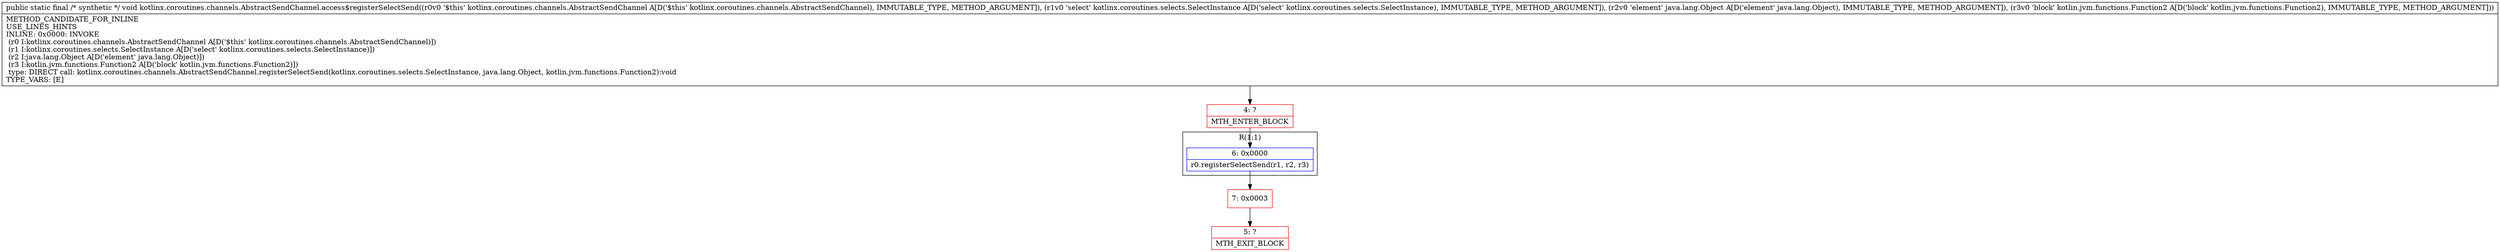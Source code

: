 digraph "CFG forkotlinx.coroutines.channels.AbstractSendChannel.access$registerSelectSend(Lkotlinx\/coroutines\/channels\/AbstractSendChannel;Lkotlinx\/coroutines\/selects\/SelectInstance;Ljava\/lang\/Object;Lkotlin\/jvm\/functions\/Function2;)V" {
subgraph cluster_Region_1729422684 {
label = "R(1:1)";
node [shape=record,color=blue];
Node_6 [shape=record,label="{6\:\ 0x0000|r0.registerSelectSend(r1, r2, r3)\l}"];
}
Node_4 [shape=record,color=red,label="{4\:\ ?|MTH_ENTER_BLOCK\l}"];
Node_7 [shape=record,color=red,label="{7\:\ 0x0003}"];
Node_5 [shape=record,color=red,label="{5\:\ ?|MTH_EXIT_BLOCK\l}"];
MethodNode[shape=record,label="{public static final \/* synthetic *\/ void kotlinx.coroutines.channels.AbstractSendChannel.access$registerSelectSend((r0v0 '$this' kotlinx.coroutines.channels.AbstractSendChannel A[D('$this' kotlinx.coroutines.channels.AbstractSendChannel), IMMUTABLE_TYPE, METHOD_ARGUMENT]), (r1v0 'select' kotlinx.coroutines.selects.SelectInstance A[D('select' kotlinx.coroutines.selects.SelectInstance), IMMUTABLE_TYPE, METHOD_ARGUMENT]), (r2v0 'element' java.lang.Object A[D('element' java.lang.Object), IMMUTABLE_TYPE, METHOD_ARGUMENT]), (r3v0 'block' kotlin.jvm.functions.Function2 A[D('block' kotlin.jvm.functions.Function2), IMMUTABLE_TYPE, METHOD_ARGUMENT]))  | METHOD_CANDIDATE_FOR_INLINE\lUSE_LINES_HINTS\lINLINE: 0x0000: INVOKE  \l  (r0 I:kotlinx.coroutines.channels.AbstractSendChannel A[D('$this' kotlinx.coroutines.channels.AbstractSendChannel)])\l  (r1 I:kotlinx.coroutines.selects.SelectInstance A[D('select' kotlinx.coroutines.selects.SelectInstance)])\l  (r2 I:java.lang.Object A[D('element' java.lang.Object)])\l  (r3 I:kotlin.jvm.functions.Function2 A[D('block' kotlin.jvm.functions.Function2)])\l type: DIRECT call: kotlinx.coroutines.channels.AbstractSendChannel.registerSelectSend(kotlinx.coroutines.selects.SelectInstance, java.lang.Object, kotlin.jvm.functions.Function2):void\lTYPE_VARS: [E]\l}"];
MethodNode -> Node_4;Node_6 -> Node_7;
Node_4 -> Node_6;
Node_7 -> Node_5;
}

